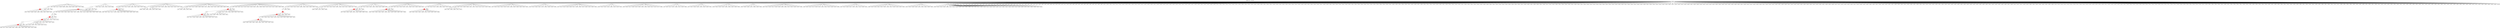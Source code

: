 digraph g {
	"62" -> "63";
	"63" [color=indianred1, style=filled, label="36"];
	"61" -> "62";
	"62" [label="30"];
	"53" -> "54";
	"54" [color=indianred1, style=filled, label="13"];
	"52" -> "53";
	"53" [label="27"];
	"52" -> "55";
	"55" [label="50"];
	"51" -> "52";
	"52" [color=indianred1, style=filled, label="45"];
	"50" -> "51";
	"51" [color=indianred1, style=filled, label="1"];
	"49" -> "50";
	"50" [label="13"];
	"48" -> "49";
	"49" [label="45"];
	"47" -> "48";
	"48" [color=indianred1, style=filled, label="21"];
	"46" -> "47";
	"47" [label="1"];
	"38" -> "39";
	"39" [color=indianred1, style=filled, label="16"];
	"37" -> "38";
	"38" [label="33"];
	"34" -> "35";
	"35" [label="3"];
	"34" -> "36";
	"36" [label="14"];
	"31" -> "32";
	"32" [label="8"];
	"28" -> "29";
	"29" [color=indianred1, style=filled, label="43"];
	"26" -> "27";
	"27" [label="47"];
	"26" -> "28";
	"28" [label="38"];
	"25" -> "26";
	"26" [color=indianred1, style=filled, label="46"];
	"24" -> "25";
	"25" [label="43"];
	"22" -> "23";
	"23" [color=indianred1, style=filled, label="12"];
	"21" -> "22";
	"22" [label="6"];
	"20" -> "21";
	"21" [color=indianred1, style=filled, label="29"];
	"19" -> "20";
	"20" [color=indianred1, style=filled, label="49"];
	"18" -> "19";
	"19" [label="12"];
	"17" -> "18";
	"18" [label="29"];
	"15" -> "16";
	"16" [label="37"];
	"13" -> "14";
	"14" [color=indianred1, style=filled, label="7"];
	"12" -> "13";
	"13" [label="10"];
	"9" -> "10";
	"10" [color=indianred1, style=filled, label="23"];
	"8" -> "9";
	"9" [label="34"];
	"6" -> "7";
	"7" [color=indianred1, style=filled, label="35"];
	"5" -> "6";
	"6" [label="31"];
	"1" -> "2";
	"2" [label="39"];
	"0" -> "1";
	"1" [label="22"];
	"0" -> "3";
	"3" [label="25"];
	"0" -> "4";
	"4" [label="18"];
	"0" -> "5";
	"5" [label="35"];
	"0" -> "8";
	"8" [label="23"];
	"0" -> "11";
	"11" [label="28"];
	"0" -> "12";
	"12" [label="7"];
	"0" -> "15";
	"15" [label="9"];
	"0" -> "17";
	"17" [label="49"];
	"0" -> "24";
	"24" [label="46"];
	"0" -> "30";
	"30" [label="24"];
	"0" -> "31";
	"31" [label="26"];
	"0" -> "33";
	"33" [label="17"];
	"0" -> "34";
	"34" [label="40"];
	"0" -> "37";
	"37" [label="16"];
	"0" -> "40";
	"40" [label="11"];
	"0" -> "41";
	"41" [label="19"];
	"0" -> "42";
	"42" [label="5"];
	"0" -> "43";
	"43" [label="48"];
	"0" -> "44";
	"44" [label="32"];
	"0" -> "45";
	"45" [label="41"];
	"0" -> "46";
	"46" [label="21"];
	"0" -> "56";
	"56" [label="44"];
	"0" -> "57";
	"57" [label="4"];
	"0" -> "58";
	"58" [label="20"];
	"0" -> "59";
	"59" [label="42"];
	"0" -> "60";
	"60" [label="2"];
	"0" -> "61";
	"61" [label="36"];
	"0" -> "64";
	"64" [label="15"];
	"0" [label="germline"];
	"15" -> "cell1";
	"cell1" [shape=box];
	"1" -> "cell2";
	"cell2" [shape=box];
	"5" -> "cell3";
	"cell3" [shape=box];
	"32" -> "cell4";
	"cell4" [shape=box];
	"40" -> "cell5";
	"cell5" [shape=box];
	"12" -> "cell6";
	"cell6" [shape=box];
	"0" -> "cell7";
	"cell7" [shape=box];
	"14" -> "cell8";
	"cell8" [shape=box];
	"48" -> "cell9";
	"cell9" [shape=box];
	"0" -> "cell10";
	"cell10" [shape=box];
	"0" -> "cell11";
	"cell11" [shape=box];
	"0" -> "cell12";
	"cell12" [shape=box];
	"0" -> "cell13";
	"cell13" [shape=box];
	"0" -> "cell14";
	"cell14" [shape=box];
	"0" -> "cell15";
	"cell15" [shape=box];
	"0" -> "cell16";
	"cell16" [shape=box];
	"0" -> "cell17";
	"cell17" [shape=box];
	"0" -> "cell18";
	"cell18" [shape=box];
	"60" -> "cell19";
	"cell19" [shape=box];
	"0" -> "cell20";
	"cell20" [shape=box];
	"55" -> "cell21";
	"cell21" [shape=box];
	"53" -> "cell22";
	"cell22" [shape=box];
	"0" -> "cell23";
	"cell23" [shape=box];
	"2" -> "cell24";
	"cell24" [shape=box];
	"0" -> "cell25";
	"cell25" [shape=box];
	"0" -> "cell26";
	"cell26" [shape=box];
	"0" -> "cell27";
	"cell27" [shape=box];
	"0" -> "cell28";
	"cell28" [shape=box];
	"60" -> "cell29";
	"cell29" [shape=box];
	"44" -> "cell30";
	"cell30" [shape=box];
	"0" -> "cell31";
	"cell31" [shape=box];
	"0" -> "cell32";
	"cell32" [shape=box];
	"0" -> "cell33";
	"cell33" [shape=box];
	"15" -> "cell34";
	"cell34" [shape=box];
	"24" -> "cell35";
	"cell35" [shape=box];
	"50" -> "cell36";
	"cell36" [shape=box];
	"0" -> "cell37";
	"cell37" [shape=box];
	"7" -> "cell38";
	"cell38" [shape=box];
	"1" -> "cell39";
	"cell39" [shape=box];
	"0" -> "cell40";
	"cell40" [shape=box];
	"61" -> "cell41";
	"cell41" [shape=box];
	"11" -> "cell42";
	"cell42" [shape=box];
	"0" -> "cell43";
	"cell43" [shape=box];
	"0" -> "cell44";
	"cell44" [shape=box];
	"0" -> "cell45";
	"cell45" [shape=box];
	"8" -> "cell46";
	"cell46" [shape=box];
	"0" -> "cell47";
	"cell47" [shape=box];
	"0" -> "cell48";
	"cell48" [shape=box];
	"25" -> "cell49";
	"cell49" [shape=box];
	"0" -> "cell50";
	"cell50" [shape=box];
	"56" -> "cell51";
	"cell51" [shape=box];
	"29" -> "cell52";
	"cell52" [shape=box];
	"0" -> "cell53";
	"cell53" [shape=box];
	"0" -> "cell54";
	"cell54" [shape=box];
	"24" -> "cell55";
	"cell55" [shape=box];
	"54" -> "cell56";
	"cell56" [shape=box];
	"0" -> "cell57";
	"cell57" [shape=box];
	"40" -> "cell58";
	"cell58" [shape=box];
	"31" -> "cell59";
	"cell59" [shape=box];
	"45" -> "cell60";
	"cell60" [shape=box];
	"47" -> "cell61";
	"cell61" [shape=box];
	"0" -> "cell62";
	"cell62" [shape=box];
	"0" -> "cell63";
	"cell63" [shape=box];
	"0" -> "cell64";
	"cell64" [shape=box];
	"13" -> "cell65";
	"cell65" [shape=box];
	"0" -> "cell66";
	"cell66" [shape=box];
	"15" -> "cell67";
	"cell67" [shape=box];
	"0" -> "cell68";
	"cell68" [shape=box];
	"57" -> "cell69";
	"cell69" [shape=box];
	"3" -> "cell70";
	"cell70" [shape=box];
	"54" -> "cell71";
	"cell71" [shape=box];
	"0" -> "cell72";
	"cell72" [shape=box];
	"0" -> "cell73";
	"cell73" [shape=box];
	"0" -> "cell74";
	"cell74" [shape=box];
	"41" -> "cell75";
	"cell75" [shape=box];
	"0" -> "cell76";
	"cell76" [shape=box];
	"0" -> "cell77";
	"cell77" [shape=box];
	"0" -> "cell78";
	"cell78" [shape=box];
	"0" -> "cell79";
	"cell79" [shape=box];
	"0" -> "cell80";
	"cell80" [shape=box];
	"2" -> "cell81";
	"cell81" [shape=box];
	"0" -> "cell82";
	"cell82" [shape=box];
	"33" -> "cell83";
	"cell83" [shape=box];
	"0" -> "cell84";
	"cell84" [shape=box];
	"0" -> "cell85";
	"cell85" [shape=box];
	"39" -> "cell86";
	"cell86" [shape=box];
	"61" -> "cell87";
	"cell87" [shape=box];
	"24" -> "cell88";
	"cell88" [shape=box];
	"45" -> "cell89";
	"cell89" [shape=box];
	"39" -> "cell90";
	"cell90" [shape=box];
	"26" -> "cell91";
	"cell91" [shape=box];
	"8" -> "cell92";
	"cell92" [shape=box];
	"0" -> "cell93";
	"cell93" [shape=box];
	"0" -> "cell94";
	"cell94" [shape=box];
	"0" -> "cell95";
	"cell95" [shape=box];
	"0" -> "cell96";
	"cell96" [shape=box];
	"0" -> "cell97";
	"cell97" [shape=box];
	"0" -> "cell98";
	"cell98" [shape=box];
	"0" -> "cell99";
	"cell99" [shape=box];
	"55" -> "cell100";
	"cell100" [shape=box];
	"0" -> "cell101";
	"cell101" [shape=box];
	"37" -> "cell102";
	"cell102" [shape=box];
	"0" -> "cell103";
	"cell103" [shape=box];
	"5" -> "cell104";
	"cell104" [shape=box];
	"50" -> "cell105";
	"cell105" [shape=box];
	"64" -> "cell106";
	"cell106" [shape=box];
	"0" -> "cell107";
	"cell107" [shape=box];
	"42" -> "cell108";
	"cell108" [shape=box];
	"57" -> "cell109";
	"cell109" [shape=box];
	"0" -> "cell110";
	"cell110" [shape=box];
	"0" -> "cell111";
	"cell111" [shape=box];
	"0" -> "cell112";
	"cell112" [shape=box];
	"11" -> "cell113";
	"cell113" [shape=box];
	"0" -> "cell114";
	"cell114" [shape=box];
	"26" -> "cell115";
	"cell115" [shape=box];
	"26" -> "cell116";
	"cell116" [shape=box];
	"29" -> "cell117";
	"cell117" [shape=box];
	"54" -> "cell118";
	"cell118" [shape=box];
	"0" -> "cell119";
	"cell119" [shape=box];
	"56" -> "cell120";
	"cell120" [shape=box];
	"0" -> "cell121";
	"cell121" [shape=box];
	"44" -> "cell122";
	"cell122" [shape=box];
	"0" -> "cell123";
	"cell123" [shape=box];
	"0" -> "cell124";
	"cell124" [shape=box];
	"0" -> "cell125";
	"cell125" [shape=box];
	"24" -> "cell126";
	"cell126" [shape=box];
	"0" -> "cell127";
	"cell127" [shape=box];
	"27" -> "cell128";
	"cell128" [shape=box];
	"34" -> "cell129";
	"cell129" [shape=box];
	"0" -> "cell130";
	"cell130" [shape=box];
	"48" -> "cell131";
	"cell131" [shape=box];
	"0" -> "cell132";
	"cell132" [shape=box];
	"3" -> "cell133";
	"cell133" [shape=box];
	"37" -> "cell134";
	"cell134" [shape=box];
	"0" -> "cell135";
	"cell135" [shape=box];
	"62" -> "cell136";
	"cell136" [shape=box];
	"0" -> "cell137";
	"cell137" [shape=box];
	"0" -> "cell138";
	"cell138" [shape=box];
	"0" -> "cell139";
	"cell139" [shape=box];
	"0" -> "cell140";
	"cell140" [shape=box];
	"39" -> "cell141";
	"cell141" [shape=box];
	"0" -> "cell142";
	"cell142" [shape=box];
	"0" -> "cell143";
	"cell143" [shape=box];
	"20" -> "cell144";
	"cell144" [shape=box];
	"0" -> "cell145";
	"cell145" [shape=box];
	"0" -> "cell146";
	"cell146" [shape=box];
	"12" -> "cell147";
	"cell147" [shape=box];
	"4" -> "cell148";
	"cell148" [shape=box];
	"11" -> "cell149";
	"cell149" [shape=box];
	"0" -> "cell150";
	"cell150" [shape=box];
	"0" -> "cell151";
	"cell151" [shape=box];
	"3" -> "cell152";
	"cell152" [shape=box];
	"34" -> "cell153";
	"cell153" [shape=box];
	"0" -> "cell154";
	"cell154" [shape=box];
	"0" -> "cell155";
	"cell155" [shape=box];
	"45" -> "cell156";
	"cell156" [shape=box];
	"0" -> "cell157";
	"cell157" [shape=box];
	"0" -> "cell158";
	"cell158" [shape=box];
	"46" -> "cell159";
	"cell159" [shape=box];
	"0" -> "cell160";
	"cell160" [shape=box];
	"0" -> "cell161";
	"cell161" [shape=box];
	"0" -> "cell162";
	"cell162" [shape=box];
	"59" -> "cell163";
	"cell163" [shape=box];
	"14" -> "cell164";
	"cell164" [shape=box];
	"0" -> "cell165";
	"cell165" [shape=box];
	"0" -> "cell166";
	"cell166" [shape=box];
	"8" -> "cell167";
	"cell167" [shape=box];
	"0" -> "cell168";
	"cell168" [shape=box];
	"44" -> "cell169";
	"cell169" [shape=box];
	"17" -> "cell170";
	"cell170" [shape=box];
	"39" -> "cell171";
	"cell171" [shape=box];
	"45" -> "cell172";
	"cell172" [shape=box];
	"5" -> "cell173";
	"cell173" [shape=box];
	"0" -> "cell174";
	"cell174" [shape=box];
	"0" -> "cell175";
	"cell175" [shape=box];
	"0" -> "cell176";
	"cell176" [shape=box];
	"61" -> "cell177";
	"cell177" [shape=box];
	"0" -> "cell178";
	"cell178" [shape=box];
	"0" -> "cell179";
	"cell179" [shape=box];
	"0" -> "cell180";
	"cell180" [shape=box];
	"0" -> "cell181";
	"cell181" [shape=box];
	"0" -> "cell182";
	"cell182" [shape=box];
	"0" -> "cell183";
	"cell183" [shape=box];
	"0" -> "cell184";
	"cell184" [shape=box];
	"0" -> "cell185";
	"cell185" [shape=box];
	"51" -> "cell186";
	"cell186" [shape=box];
	"34" -> "cell187";
	"cell187" [shape=box];
	"17" -> "cell188";
	"cell188" [shape=box];
	"24" -> "cell189";
	"cell189" [shape=box];
	"31" -> "cell190";
	"cell190" [shape=box];
	"40" -> "cell191";
	"cell191" [shape=box];
	"15" -> "cell192";
	"cell192" [shape=box];
	"0" -> "cell193";
	"cell193" [shape=box];
	"17" -> "cell194";
	"cell194" [shape=box];
	"0" -> "cell195";
	"cell195" [shape=box];
	"45" -> "cell196";
	"cell196" [shape=box];
	"41" -> "cell197";
	"cell197" [shape=box];
	"0" -> "cell198";
	"cell198" [shape=box];
	"30" -> "cell199";
	"cell199" [shape=box];
	"0" -> "cell200";
	"cell200" [shape=box];
	"0" -> "cell201";
	"cell201" [shape=box];
	"7" -> "cell202";
	"cell202" [shape=box];
	"57" -> "cell203";
	"cell203" [shape=box];
	"8" -> "cell204";
	"cell204" [shape=box];
	"0" -> "cell205";
	"cell205" [shape=box];
	"56" -> "cell206";
	"cell206" [shape=box];
	"0" -> "cell207";
	"cell207" [shape=box];
	"0" -> "cell208";
	"cell208" [shape=box];
	"0" -> "cell209";
	"cell209" [shape=box];
	"0" -> "cell210";
	"cell210" [shape=box];
	"60" -> "cell211";
	"cell211" [shape=box];
	"4" -> "cell212";
	"cell212" [shape=box];
	"0" -> "cell213";
	"cell213" [shape=box];
	"63" -> "cell214";
	"cell214" [shape=box];
	"45" -> "cell215";
	"cell215" [shape=box];
	"0" -> "cell216";
	"cell216" [shape=box];
	"51" -> "cell217";
	"cell217" [shape=box];
	"39" -> "cell218";
	"cell218" [shape=box];
	"0" -> "cell219";
	"cell219" [shape=box];
	"0" -> "cell220";
	"cell220" [shape=box];
	"46" -> "cell221";
	"cell221" [shape=box];
	"46" -> "cell222";
	"cell222" [shape=box];
	"30" -> "cell223";
	"cell223" [shape=box];
	"0" -> "cell224";
	"cell224" [shape=box];
	"8" -> "cell225";
	"cell225" [shape=box];
	"46" -> "cell226";
	"cell226" [shape=box];
	"56" -> "cell227";
	"cell227" [shape=box];
	"0" -> "cell228";
	"cell228" [shape=box];
	"0" -> "cell229";
	"cell229" [shape=box];
	"0" -> "cell230";
	"cell230" [shape=box];
	"0" -> "cell231";
	"cell231" [shape=box];
	"42" -> "cell232";
	"cell232" [shape=box];
	"0" -> "cell233";
	"cell233" [shape=box];
	"3" -> "cell234";
	"cell234" [shape=box];
	"0" -> "cell235";
	"cell235" [shape=box];
	"0" -> "cell236";
	"cell236" [shape=box];
	"0" -> "cell237";
	"cell237" [shape=box];
	"0" -> "cell238";
	"cell238" [shape=box];
	"0" -> "cell239";
	"cell239" [shape=box];
	"7" -> "cell240";
	"cell240" [shape=box];
	"37" -> "cell241";
	"cell241" [shape=box];
	"0" -> "cell242";
	"cell242" [shape=box];
	"7" -> "cell243";
	"cell243" [shape=box];
	"12" -> "cell244";
	"cell244" [shape=box];
	"0" -> "cell245";
	"cell245" [shape=box];
	"0" -> "cell246";
	"cell246" [shape=box];
	"8" -> "cell247";
	"cell247" [shape=box];
	"26" -> "cell248";
	"cell248" [shape=box];
	"0" -> "cell249";
	"cell249" [shape=box];
	"55" -> "cell250";
	"cell250" [shape=box];
	"1" -> "cell251";
	"cell251" [shape=box];
	"10" -> "cell252";
	"cell252" [shape=box];
	"8" -> "cell253";
	"cell253" [shape=box];
	"56" -> "cell254";
	"cell254" [shape=box];
	"0" -> "cell255";
	"cell255" [shape=box];
	"0" -> "cell256";
	"cell256" [shape=box];
	"10" -> "cell257";
	"cell257" [shape=box];
	"33" -> "cell258";
	"cell258" [shape=box];
	"0" -> "cell259";
	"cell259" [shape=box];
	"10" -> "cell260";
	"cell260" [shape=box];
	"0" -> "cell261";
	"cell261" [shape=box];
	"0" -> "cell262";
	"cell262" [shape=box];
	"0" -> "cell263";
	"cell263" [shape=box];
	"16" -> "cell264";
	"cell264" [shape=box];
	"0" -> "cell265";
	"cell265" [shape=box];
	"23" -> "cell266";
	"cell266" [shape=box];
	"21" -> "cell267";
	"cell267" [shape=box];
	"0" -> "cell268";
	"cell268" [shape=box];
	"42" -> "cell269";
	"cell269" [shape=box];
	"31" -> "cell270";
	"cell270" [shape=box];
	"44" -> "cell271";
	"cell271" [shape=box];
	"0" -> "cell272";
	"cell272" [shape=box];
	"0" -> "cell273";
	"cell273" [shape=box];
	"8" -> "cell274";
	"cell274" [shape=box];
	"0" -> "cell275";
	"cell275" [shape=box];
	"0" -> "cell276";
	"cell276" [shape=box];
	"33" -> "cell277";
	"cell277" [shape=box];
	"34" -> "cell278";
	"cell278" [shape=box];
	"58" -> "cell279";
	"cell279" [shape=box];
	"0" -> "cell280";
	"cell280" [shape=box];
	"24" -> "cell281";
	"cell281" [shape=box];
	"10" -> "cell282";
	"cell282" [shape=box];
	"44" -> "cell283";
	"cell283" [shape=box];
	"0" -> "cell284";
	"cell284" [shape=box];
	"1" -> "cell285";
	"cell285" [shape=box];
	"0" -> "cell286";
	"cell286" [shape=box];
	"0" -> "cell287";
	"cell287" [shape=box];
	"0" -> "cell288";
	"cell288" [shape=box];
	"0" -> "cell289";
	"cell289" [shape=box];
	"41" -> "cell290";
	"cell290" [shape=box];
	"29" -> "cell291";
	"cell291" [shape=box];
	"0" -> "cell292";
	"cell292" [shape=box];
	"0" -> "cell293";
	"cell293" [shape=box];
	"43" -> "cell294";
	"cell294" [shape=box];
	"5" -> "cell295";
	"cell295" [shape=box];
	"61" -> "cell296";
	"cell296" [shape=box];
	"51" -> "cell297";
	"cell297" [shape=box];
	"0" -> "cell298";
	"cell298" [shape=box];
	"27" -> "cell299";
	"cell299" [shape=box];
	"0" -> "cell300";
	"cell300" [shape=box];
	"57" -> "cell301";
	"cell301" [shape=box];
	"25" -> "cell302";
	"cell302" [shape=box];
	"10" -> "cell303";
	"cell303" [shape=box];
	"2" -> "cell304";
	"cell304" [shape=box];
	"0" -> "cell305";
	"cell305" [shape=box];
	"0" -> "cell306";
	"cell306" [shape=box];
	"0" -> "cell307";
	"cell307" [shape=box];
	"0" -> "cell308";
	"cell308" [shape=box];
	"14" -> "cell309";
	"cell309" [shape=box];
	"0" -> "cell310";
	"cell310" [shape=box];
	"0" -> "cell311";
	"cell311" [shape=box];
	"0" -> "cell312";
	"cell312" [shape=box];
	"0" -> "cell313";
	"cell313" [shape=box];
	"45" -> "cell314";
	"cell314" [shape=box];
	"0" -> "cell315";
	"cell315" [shape=box];
	"0" -> "cell316";
	"cell316" [shape=box];
	"0" -> "cell317";
	"cell317" [shape=box];
	"0" -> "cell318";
	"cell318" [shape=box];
	"0" -> "cell319";
	"cell319" [shape=box];
	"52" -> "cell320";
	"cell320" [shape=box];
	"56" -> "cell321";
	"cell321" [shape=box];
	"0" -> "cell322";
	"cell322" [shape=box];
	"0" -> "cell323";
	"cell323" [shape=box];
	"21" -> "cell324";
	"cell324" [shape=box];
	"0" -> "cell325";
	"cell325" [shape=box];
	"10" -> "cell326";
	"cell326" [shape=box];
	"0" -> "cell327";
	"cell327" [shape=box];
	"0" -> "cell328";
	"cell328" [shape=box];
	"3" -> "cell329";
	"cell329" [shape=box];
	"0" -> "cell330";
	"cell330" [shape=box];
	"0" -> "cell331";
	"cell331" [shape=box];
	"0" -> "cell332";
	"cell332" [shape=box];
	"29" -> "cell333";
	"cell333" [shape=box];
	"0" -> "cell334";
	"cell334" [shape=box];
	"0" -> "cell335";
	"cell335" [shape=box];
	"1" -> "cell336";
	"cell336" [shape=box];
	"13" -> "cell337";
	"cell337" [shape=box];
	"0" -> "cell338";
	"cell338" [shape=box];
	"0" -> "cell339";
	"cell339" [shape=box];
	"0" -> "cell340";
	"cell340" [shape=box];
	"0" -> "cell341";
	"cell341" [shape=box];
	"0" -> "cell342";
	"cell342" [shape=box];
	"0" -> "cell343";
	"cell343" [shape=box];
	"0" -> "cell344";
	"cell344" [shape=box];
	"0" -> "cell345";
	"cell345" [shape=box];
	"0" -> "cell346";
	"cell346" [shape=box];
	"21" -> "cell347";
	"cell347" [shape=box];
	"0" -> "cell348";
	"cell348" [shape=box];
	"15" -> "cell349";
	"cell349" [shape=box];
	"17" -> "cell350";
	"cell350" [shape=box];
	"63" -> "cell351";
	"cell351" [shape=box];
	"58" -> "cell352";
	"cell352" [shape=box];
	"41" -> "cell353";
	"cell353" [shape=box];
	"0" -> "cell354";
	"cell354" [shape=box];
	"0" -> "cell355";
	"cell355" [shape=box];
	"14" -> "cell356";
	"cell356" [shape=box];
	"0" -> "cell357";
	"cell357" [shape=box];
	"54" -> "cell358";
	"cell358" [shape=box];
	"0" -> "cell359";
	"cell359" [shape=box];
	"0" -> "cell360";
	"cell360" [shape=box];
	"0" -> "cell361";
	"cell361" [shape=box];
	"29" -> "cell362";
	"cell362" [shape=box];
	"0" -> "cell363";
	"cell363" [shape=box];
	"39" -> "cell364";
	"cell364" [shape=box];
	"0" -> "cell365";
	"cell365" [shape=box];
	"34" -> "cell366";
	"cell366" [shape=box];
	"0" -> "cell367";
	"cell367" [shape=box];
	"33" -> "cell368";
	"cell368" [shape=box];
	"0" -> "cell369";
	"cell369" [shape=box];
	"40" -> "cell370";
	"cell370" [shape=box];
	"0" -> "cell371";
	"cell371" [shape=box];
	"0" -> "cell372";
	"cell372" [shape=box];
	"18" -> "cell373";
	"cell373" [shape=box];
	"57" -> "cell374";
	"cell374" [shape=box];
	"48" -> "cell375";
	"cell375" [shape=box];
	"0" -> "cell376";
	"cell376" [shape=box];
	"28" -> "cell377";
	"cell377" [shape=box];
	"33" -> "cell378";
	"cell378" [shape=box];
	"62" -> "cell379";
	"cell379" [shape=box];
	"0" -> "cell380";
	"cell380" [shape=box];
	"0" -> "cell381";
	"cell381" [shape=box];
	"60" -> "cell382";
	"cell382" [shape=box];
	"2" -> "cell383";
	"cell383" [shape=box];
	"0" -> "cell384";
	"cell384" [shape=box];
	"0" -> "cell385";
	"cell385" [shape=box];
	"0" -> "cell386";
	"cell386" [shape=box];
	"57" -> "cell387";
	"cell387" [shape=box];
	"58" -> "cell388";
	"cell388" [shape=box];
	"61" -> "cell389";
	"cell389" [shape=box];
	"61" -> "cell390";
	"cell390" [shape=box];
	"0" -> "cell391";
	"cell391" [shape=box];
	"29" -> "cell392";
	"cell392" [shape=box];
	"15" -> "cell393";
	"cell393" [shape=box];
	"33" -> "cell394";
	"cell394" [shape=box];
	"58" -> "cell395";
	"cell395" [shape=box];
	"0" -> "cell396";
	"cell396" [shape=box];
	"30" -> "cell397";
	"cell397" [shape=box];
	"63" -> "cell398";
	"cell398" [shape=box];
	"31" -> "cell399";
	"cell399" [shape=box];
	"0" -> "cell400";
	"cell400" [shape=box];
	"0" -> "cell401";
	"cell401" [shape=box];
	"29" -> "cell402";
	"cell402" [shape=box];
	"57" -> "cell403";
	"cell403" [shape=box];
	"3" -> "cell404";
	"cell404" [shape=box];
	"0" -> "cell405";
	"cell405" [shape=box];
	"7" -> "cell406";
	"cell406" [shape=box];
	"55" -> "cell407";
	"cell407" [shape=box];
	"20" -> "cell408";
	"cell408" [shape=box];
	"0" -> "cell409";
	"cell409" [shape=box];
	"0" -> "cell410";
	"cell410" [shape=box];
	"1" -> "cell411";
	"cell411" [shape=box];
	"0" -> "cell412";
	"cell412" [shape=box];
	"45" -> "cell413";
	"cell413" [shape=box];
	"0" -> "cell414";
	"cell414" [shape=box];
	"0" -> "cell415";
	"cell415" [shape=box];
	"0" -> "cell416";
	"cell416" [shape=box];
	"57" -> "cell417";
	"cell417" [shape=box];
	"30" -> "cell418";
	"cell418" [shape=box];
	"0" -> "cell419";
	"cell419" [shape=box];
	"24" -> "cell420";
	"cell420" [shape=box];
	"24" -> "cell421";
	"cell421" [shape=box];
	"0" -> "cell422";
	"cell422" [shape=box];
	"0" -> "cell423";
	"cell423" [shape=box];
	"0" -> "cell424";
	"cell424" [shape=box];
	"0" -> "cell425";
	"cell425" [shape=box];
	"0" -> "cell426";
	"cell426" [shape=box];
	"0" -> "cell427";
	"cell427" [shape=box];
	"0" -> "cell428";
	"cell428" [shape=box];
	"11" -> "cell429";
	"cell429" [shape=box];
	"0" -> "cell430";
	"cell430" [shape=box];
	"0" -> "cell431";
	"cell431" [shape=box];
	"45" -> "cell432";
	"cell432" [shape=box];
	"33" -> "cell433";
	"cell433" [shape=box];
	"0" -> "cell434";
	"cell434" [shape=box];
	"0" -> "cell435";
	"cell435" [shape=box];
	"0" -> "cell436";
	"cell436" [shape=box];
	"0" -> "cell437";
	"cell437" [shape=box];
	"33" -> "cell438";
	"cell438" [shape=box];
	"0" -> "cell439";
	"cell439" [shape=box];
	"0" -> "cell440";
	"cell440" [shape=box];
	"0" -> "cell441";
	"cell441" [shape=box];
	"0" -> "cell442";
	"cell442" [shape=box];
	"0" -> "cell443";
	"cell443" [shape=box];
	"15" -> "cell444";
	"cell444" [shape=box];
	"0" -> "cell445";
	"cell445" [shape=box];
	"0" -> "cell446";
	"cell446" [shape=box];
	"0" -> "cell447";
	"cell447" [shape=box];
	"42" -> "cell448";
	"cell448" [shape=box];
	"0" -> "cell449";
	"cell449" [shape=box];
	"0" -> "cell450";
	"cell450" [shape=box];
	"0" -> "cell451";
	"cell451" [shape=box];
	"0" -> "cell452";
	"cell452" [shape=box];
	"0" -> "cell453";
	"cell453" [shape=box];
	"61" -> "cell454";
	"cell454" [shape=box];
	"60" -> "cell455";
	"cell455" [shape=box];
	"51" -> "cell456";
	"cell456" [shape=box];
	"0" -> "cell457";
	"cell457" [shape=box];
	"11" -> "cell458";
	"cell458" [shape=box];
	"5" -> "cell459";
	"cell459" [shape=box];
	"0" -> "cell460";
	"cell460" [shape=box];
	"12" -> "cell461";
	"cell461" [shape=box];
	"32" -> "cell462";
	"cell462" [shape=box];
	"0" -> "cell463";
	"cell463" [shape=box];
	"0" -> "cell464";
	"cell464" [shape=box];
	"34" -> "cell465";
	"cell465" [shape=box];
	"40" -> "cell466";
	"cell466" [shape=box];
	"0" -> "cell467";
	"cell467" [shape=box];
	"3" -> "cell468";
	"cell468" [shape=box];
	"45" -> "cell469";
	"cell469" [shape=box];
	"60" -> "cell470";
	"cell470" [shape=box];
	"11" -> "cell471";
	"cell471" [shape=box];
	"1" -> "cell472";
	"cell472" [shape=box];
	"39" -> "cell473";
	"cell473" [shape=box];
	"15" -> "cell474";
	"cell474" [shape=box];
	"0" -> "cell475";
	"cell475" [shape=box];
	"58" -> "cell476";
	"cell476" [shape=box];
	"15" -> "cell477";
	"cell477" [shape=box];
	"0" -> "cell478";
	"cell478" [shape=box];
	"0" -> "cell479";
	"cell479" [shape=box];
	"0" -> "cell480";
	"cell480" [shape=box];
	"59" -> "cell481";
	"cell481" [shape=box];
	"4" -> "cell482";
	"cell482" [shape=box];
	"0" -> "cell483";
	"cell483" [shape=box];
	"37" -> "cell484";
	"cell484" [shape=box];
	"0" -> "cell485";
	"cell485" [shape=box];
	"33" -> "cell486";
	"cell486" [shape=box];
	"0" -> "cell487";
	"cell487" [shape=box];
	"11" -> "cell488";
	"cell488" [shape=box];
	"44" -> "cell489";
	"cell489" [shape=box];
	"42" -> "cell490";
	"cell490" [shape=box];
	"0" -> "cell491";
	"cell491" [shape=box];
	"0" -> "cell492";
	"cell492" [shape=box];
	"63" -> "cell493";
	"cell493" [shape=box];
	"41" -> "cell494";
	"cell494" [shape=box];
	"0" -> "cell495";
	"cell495" [shape=box];
	"31" -> "cell496";
	"cell496" [shape=box];
	"24" -> "cell497";
	"cell497" [shape=box];
	"42" -> "cell498";
	"cell498" [shape=box];
	"23" -> "cell499";
	"cell499" [shape=box];
	"26" -> "cell500";
	"cell500" [shape=box];
	"14" -> "cell501";
	"cell501" [shape=box];
	"0" -> "cell502";
	"cell502" [shape=box];
	"14" -> "cell503";
	"cell503" [shape=box];
	"37" -> "cell504";
	"cell504" [shape=box];
	"63" -> "cell505";
	"cell505" [shape=box];
	"8" -> "cell506";
	"cell506" [shape=box];
	"0" -> "cell507";
	"cell507" [shape=box];
	"0" -> "cell508";
	"cell508" [shape=box];
	"11" -> "cell509";
	"cell509" [shape=box];
	"0" -> "cell510";
	"cell510" [shape=box];
	"0" -> "cell511";
	"cell511" [shape=box];
	"0" -> "cell512";
	"cell512" [shape=box];
	"1" -> "cell513";
	"cell513" [shape=box];
	"59" -> "cell514";
	"cell514" [shape=box];
	"0" -> "cell515";
	"cell515" [shape=box];
	"0" -> "cell516";
	"cell516" [shape=box];
	"0" -> "cell517";
	"cell517" [shape=box];
	"26" -> "cell518";
	"cell518" [shape=box];
	"0" -> "cell519";
	"cell519" [shape=box];
	"0" -> "cell520";
	"cell520" [shape=box];
	"0" -> "cell521";
	"cell521" [shape=box];
	"52" -> "cell522";
	"cell522" [shape=box];
	"21" -> "cell523";
	"cell523" [shape=box];
	"58" -> "cell524";
	"cell524" [shape=box];
	"27" -> "cell525";
	"cell525" [shape=box];
	"41" -> "cell526";
	"cell526" [shape=box];
	"27" -> "cell527";
	"cell527" [shape=box];
	"16" -> "cell528";
	"cell528" [shape=box];
	"23" -> "cell529";
	"cell529" [shape=box];
	"0" -> "cell530";
	"cell530" [shape=box];
	"45" -> "cell531";
	"cell531" [shape=box];
	"39" -> "cell532";
	"cell532" [shape=box];
	"42" -> "cell533";
	"cell533" [shape=box];
	"48" -> "cell534";
	"cell534" [shape=box];
	"41" -> "cell535";
	"cell535" [shape=box];
	"9" -> "cell536";
	"cell536" [shape=box];
	"0" -> "cell537";
	"cell537" [shape=box];
	"0" -> "cell538";
	"cell538" [shape=box];
	"0" -> "cell539";
	"cell539" [shape=box];
	"12" -> "cell540";
	"cell540" [shape=box];
	"0" -> "cell541";
	"cell541" [shape=box];
	"0" -> "cell542";
	"cell542" [shape=box];
	"0" -> "cell543";
	"cell543" [shape=box];
	"0" -> "cell544";
	"cell544" [shape=box];
	"0" -> "cell545";
	"cell545" [shape=box];
	"5" -> "cell546";
	"cell546" [shape=box];
	"54" -> "cell547";
	"cell547" [shape=box];
	"0" -> "cell548";
	"cell548" [shape=box];
	"0" -> "cell549";
	"cell549" [shape=box];
	"0" -> "cell550";
	"cell550" [shape=box];
	"0" -> "cell551";
	"cell551" [shape=box];
	"9" -> "cell552";
	"cell552" [shape=box];
	"60" -> "cell553";
	"cell553" [shape=box];
	"0" -> "cell554";
	"cell554" [shape=box];
	"0" -> "cell555";
	"cell555" [shape=box];
	"27" -> "cell556";
	"cell556" [shape=box];
	"0" -> "cell557";
	"cell557" [shape=box];
	"0" -> "cell558";
	"cell558" [shape=box];
	"54" -> "cell559";
	"cell559" [shape=box];
	"0" -> "cell560";
	"cell560" [shape=box];
	"34" -> "cell561";
	"cell561" [shape=box];
	"30" -> "cell562";
	"cell562" [shape=box];
	"24" -> "cell563";
	"cell563" [shape=box];
	"64" -> "cell564";
	"cell564" [shape=box];
	"31" -> "cell565";
	"cell565" [shape=box];
	"63" -> "cell566";
	"cell566" [shape=box];
	"37" -> "cell567";
	"cell567" [shape=box];
	"0" -> "cell568";
	"cell568" [shape=box];
	"14" -> "cell569";
	"cell569" [shape=box];
	"0" -> "cell570";
	"cell570" [shape=box];
	"0" -> "cell571";
	"cell571" [shape=box];
	"0" -> "cell572";
	"cell572" [shape=box];
	"0" -> "cell573";
	"cell573" [shape=box];
	"11" -> "cell574";
	"cell574" [shape=box];
	"0" -> "cell575";
	"cell575" [shape=box];
	"0" -> "cell576";
	"cell576" [shape=box];
	"0" -> "cell577";
	"cell577" [shape=box];
	"7" -> "cell578";
	"cell578" [shape=box];
	"0" -> "cell579";
	"cell579" [shape=box];
	"0" -> "cell580";
	"cell580" [shape=box];
	"0" -> "cell581";
	"cell581" [shape=box];
	"0" -> "cell582";
	"cell582" [shape=box];
	"61" -> "cell583";
	"cell583" [shape=box];
	"0" -> "cell584";
	"cell584" [shape=box];
	"0" -> "cell585";
	"cell585" [shape=box];
	"17" -> "cell586";
	"cell586" [shape=box];
	"0" -> "cell587";
	"cell587" [shape=box];
	"0" -> "cell588";
	"cell588" [shape=box];
	"39" -> "cell589";
	"cell589" [shape=box];
	"48" -> "cell590";
	"cell590" [shape=box];
	"48" -> "cell591";
	"cell591" [shape=box];
	"11" -> "cell592";
	"cell592" [shape=box];
	"0" -> "cell593";
	"cell593" [shape=box];
	"0" -> "cell594";
	"cell594" [shape=box];
	"0" -> "cell595";
	"cell595" [shape=box];
	"29" -> "cell596";
	"cell596" [shape=box];
	"0" -> "cell597";
	"cell597" [shape=box];
	"0" -> "cell598";
	"cell598" [shape=box];
	"0" -> "cell599";
	"cell599" [shape=box];
	"0" -> "cell600";
	"cell600" [shape=box];
	"0" -> "cell601";
	"cell601" [shape=box];
	"23" -> "cell602";
	"cell602" [shape=box];
	"36" -> "cell603";
	"cell603" [shape=box];
	"0" -> "cell604";
	"cell604" [shape=box];
	"47" -> "cell605";
	"cell605" [shape=box];
	"0" -> "cell606";
	"cell606" [shape=box];
	"0" -> "cell607";
	"cell607" [shape=box];
	"12" -> "cell608";
	"cell608" [shape=box];
	"0" -> "cell609";
	"cell609" [shape=box];
	"34" -> "cell610";
	"cell610" [shape=box];
	"27" -> "cell611";
	"cell611" [shape=box];
	"59" -> "cell612";
	"cell612" [shape=box];
	"0" -> "cell613";
	"cell613" [shape=box];
	"33" -> "cell614";
	"cell614" [shape=box];
	"0" -> "cell615";
	"cell615" [shape=box];
	"0" -> "cell616";
	"cell616" [shape=box];
	"48" -> "cell617";
	"cell617" [shape=box];
	"0" -> "cell618";
	"cell618" [shape=box];
	"0" -> "cell619";
	"cell619" [shape=box];
	"0" -> "cell620";
	"cell620" [shape=box];
	"0" -> "cell621";
	"cell621" [shape=box];
	"48" -> "cell622";
	"cell622" [shape=box];
	"3" -> "cell623";
	"cell623" [shape=box];
	"0" -> "cell624";
	"cell624" [shape=box];
	"28" -> "cell625";
	"cell625" [shape=box];
	"38" -> "cell626";
	"cell626" [shape=box];
	"10" -> "cell627";
	"cell627" [shape=box];
	"17" -> "cell628";
	"cell628" [shape=box];
	"60" -> "cell629";
	"cell629" [shape=box];
	"0" -> "cell630";
	"cell630" [shape=box];
	"17" -> "cell631";
	"cell631" [shape=box];
	"0" -> "cell632";
	"cell632" [shape=box];
	"17" -> "cell633";
	"cell633" [shape=box];
	"44" -> "cell634";
	"cell634" [shape=box];
	"0" -> "cell635";
	"cell635" [shape=box];
	"42" -> "cell636";
	"cell636" [shape=box];
	"54" -> "cell637";
	"cell637" [shape=box];
	"0" -> "cell638";
	"cell638" [shape=box];
	"0" -> "cell639";
	"cell639" [shape=box];
	"32" -> "cell640";
	"cell640" [shape=box];
	"63" -> "cell641";
	"cell641" [shape=box];
	"44" -> "cell642";
	"cell642" [shape=box];
	"0" -> "cell643";
	"cell643" [shape=box];
	"64" -> "cell644";
	"cell644" [shape=box];
	"8" -> "cell645";
	"cell645" [shape=box];
	"0" -> "cell646";
	"cell646" [shape=box];
	"55" -> "cell647";
	"cell647" [shape=box];
	"0" -> "cell648";
	"cell648" [shape=box];
	"0" -> "cell649";
	"cell649" [shape=box];
	"0" -> "cell650";
	"cell650" [shape=box];
	"58" -> "cell651";
	"cell651" [shape=box];
	"0" -> "cell652";
	"cell652" [shape=box];
	"61" -> "cell653";
	"cell653" [shape=box];
	"0" -> "cell654";
	"cell654" [shape=box];
	"63" -> "cell655";
	"cell655" [shape=box];
	"3" -> "cell656";
	"cell656" [shape=box];
	"12" -> "cell657";
	"cell657" [shape=box];
	"60" -> "cell658";
	"cell658" [shape=box];
	"0" -> "cell659";
	"cell659" [shape=box];
	"0" -> "cell660";
	"cell660" [shape=box];
	"0" -> "cell661";
	"cell661" [shape=box];
	"0" -> "cell662";
	"cell662" [shape=box];
	"0" -> "cell663";
	"cell663" [shape=box];
	"0" -> "cell664";
	"cell664" [shape=box];
	"0" -> "cell665";
	"cell665" [shape=box];
	"0" -> "cell666";
	"cell666" [shape=box];
	"0" -> "cell667";
	"cell667" [shape=box];
	"14" -> "cell668";
	"cell668" [shape=box];
	"0" -> "cell669";
	"cell669" [shape=box];
	"53" -> "cell670";
	"cell670" [shape=box];
	"48" -> "cell671";
	"cell671" [shape=box];
	"4" -> "cell672";
	"cell672" [shape=box];
	"0" -> "cell673";
	"cell673" [shape=box];
	"11" -> "cell674";
	"cell674" [shape=box];
	"0" -> "cell675";
	"cell675" [shape=box];
	"37" -> "cell676";
	"cell676" [shape=box];
	"0" -> "cell677";
	"cell677" [shape=box];
	"0" -> "cell678";
	"cell678" [shape=box];
	"0" -> "cell679";
	"cell679" [shape=box];
	"0" -> "cell680";
	"cell680" [shape=box];
	"0" -> "cell681";
	"cell681" [shape=box];
	"0" -> "cell682";
	"cell682" [shape=box];
	"54" -> "cell683";
	"cell683" [shape=box];
	"43" -> "cell684";
	"cell684" [shape=box];
	"0" -> "cell685";
	"cell685" [shape=box];
	"54" -> "cell686";
	"cell686" [shape=box];
	"59" -> "cell687";
	"cell687" [shape=box];
	"23" -> "cell688";
	"cell688" [shape=box];
	"15" -> "cell689";
	"cell689" [shape=box];
	"0" -> "cell690";
	"cell690" [shape=box];
	"0" -> "cell691";
	"cell691" [shape=box];
	"54" -> "cell692";
	"cell692" [shape=box];
	"0" -> "cell693";
	"cell693" [shape=box];
	"17" -> "cell694";
	"cell694" [shape=box];
	"45" -> "cell695";
	"cell695" [shape=box];
	"43" -> "cell696";
	"cell696" [shape=box];
	"24" -> "cell697";
	"cell697" [shape=box];
	"39" -> "cell698";
	"cell698" [shape=box];
	"0" -> "cell699";
	"cell699" [shape=box];
	"0" -> "cell700";
	"cell700" [shape=box];
	"55" -> "cell701";
	"cell701" [shape=box];
	"8" -> "cell702";
	"cell702" [shape=box];
	"0" -> "cell703";
	"cell703" [shape=box];
	"0" -> "cell704";
	"cell704" [shape=box];
	"24" -> "cell705";
	"cell705" [shape=box];
	"21" -> "cell706";
	"cell706" [shape=box];
	"0" -> "cell707";
	"cell707" [shape=box];
	"10" -> "cell708";
	"cell708" [shape=box];
	"51" -> "cell709";
	"cell709" [shape=box];
	"0" -> "cell710";
	"cell710" [shape=box];
	"0" -> "cell711";
	"cell711" [shape=box];
	"31" -> "cell712";
	"cell712" [shape=box];
	"38" -> "cell713";
	"cell713" [shape=box];
	"0" -> "cell714";
	"cell714" [shape=box];
	"1" -> "cell715";
	"cell715" [shape=box];
	"55" -> "cell716";
	"cell716" [shape=box];
	"0" -> "cell717";
	"cell717" [shape=box];
	"48" -> "cell718";
	"cell718" [shape=box];
	"0" -> "cell719";
	"cell719" [shape=box];
	"24" -> "cell720";
	"cell720" [shape=box];
	"2" -> "cell721";
	"cell721" [shape=box];
	"61" -> "cell722";
	"cell722" [shape=box];
	"2" -> "cell723";
	"cell723" [shape=box];
	"0" -> "cell724";
	"cell724" [shape=box];
	"52" -> "cell725";
	"cell725" [shape=box];
	"54" -> "cell726";
	"cell726" [shape=box];
	"1" -> "cell727";
	"cell727" [shape=box];
	"0" -> "cell728";
	"cell728" [shape=box];
	"46" -> "cell729";
	"cell729" [shape=box];
	"0" -> "cell730";
	"cell730" [shape=box];
	"24" -> "cell731";
	"cell731" [shape=box];
	"56" -> "cell732";
	"cell732" [shape=box];
	"0" -> "cell733";
	"cell733" [shape=box];
	"0" -> "cell734";
	"cell734" [shape=box];
	"0" -> "cell735";
	"cell735" [shape=box];
	"0" -> "cell736";
	"cell736" [shape=box];
	"0" -> "cell737";
	"cell737" [shape=box];
	"0" -> "cell738";
	"cell738" [shape=box];
	"0" -> "cell739";
	"cell739" [shape=box];
	"0" -> "cell740";
	"cell740" [shape=box];
	"60" -> "cell741";
	"cell741" [shape=box];
	"26" -> "cell742";
	"cell742" [shape=box];
	"0" -> "cell743";
	"cell743" [shape=box];
	"0" -> "cell744";
	"cell744" [shape=box];
	"47" -> "cell745";
	"cell745" [shape=box];
	"33" -> "cell746";
	"cell746" [shape=box];
	"0" -> "cell747";
	"cell747" [shape=box];
	"21" -> "cell748";
	"cell748" [shape=box];
	"0" -> "cell749";
	"cell749" [shape=box];
	"0" -> "cell750";
	"cell750" [shape=box];
	"40" -> "cell751";
	"cell751" [shape=box];
	"0" -> "cell752";
	"cell752" [shape=box];
	"64" -> "cell753";
	"cell753" [shape=box];
	"43" -> "cell754";
	"cell754" [shape=box];
	"0" -> "cell755";
	"cell755" [shape=box];
	"0" -> "cell756";
	"cell756" [shape=box];
	"44" -> "cell757";
	"cell757" [shape=box];
	"17" -> "cell758";
	"cell758" [shape=box];
	"0" -> "cell759";
	"cell759" [shape=box];
	"0" -> "cell760";
	"cell760" [shape=box];
	"0" -> "cell761";
	"cell761" [shape=box];
	"0" -> "cell762";
	"cell762" [shape=box];
	"32" -> "cell763";
	"cell763" [shape=box];
	"21" -> "cell764";
	"cell764" [shape=box];
	"0" -> "cell765";
	"cell765" [shape=box];
	"0" -> "cell766";
	"cell766" [shape=box];
	"34" -> "cell767";
	"cell767" [shape=box];
	"40" -> "cell768";
	"cell768" [shape=box];
	"37" -> "cell769";
	"cell769" [shape=box];
	"0" -> "cell770";
	"cell770" [shape=box];
	"15" -> "cell771";
	"cell771" [shape=box];
	"33" -> "cell772";
	"cell772" [shape=box];
	"4" -> "cell773";
	"cell773" [shape=box];
	"59" -> "cell774";
	"cell774" [shape=box];
	"0" -> "cell775";
	"cell775" [shape=box];
	"16" -> "cell776";
	"cell776" [shape=box];
	"0" -> "cell777";
	"cell777" [shape=box];
	"0" -> "cell778";
	"cell778" [shape=box];
	"0" -> "cell779";
	"cell779" [shape=box];
	"0" -> "cell780";
	"cell780" [shape=box];
	"29" -> "cell781";
	"cell781" [shape=box];
	"14" -> "cell782";
	"cell782" [shape=box];
	"0" -> "cell783";
	"cell783" [shape=box];
	"30" -> "cell784";
	"cell784" [shape=box];
	"30" -> "cell785";
	"cell785" [shape=box];
	"0" -> "cell786";
	"cell786" [shape=box];
	"59" -> "cell787";
	"cell787" [shape=box];
	"7" -> "cell788";
	"cell788" [shape=box];
	"36" -> "cell789";
	"cell789" [shape=box];
	"0" -> "cell790";
	"cell790" [shape=box];
	"0" -> "cell791";
	"cell791" [shape=box];
	"1" -> "cell792";
	"cell792" [shape=box];
	"0" -> "cell793";
	"cell793" [shape=box];
	"0" -> "cell794";
	"cell794" [shape=box];
	"49" -> "cell795";
	"cell795" [shape=box];
	"0" -> "cell796";
	"cell796" [shape=box];
	"0" -> "cell797";
	"cell797" [shape=box];
	"0" -> "cell798";
	"cell798" [shape=box];
	"29" -> "cell799";
	"cell799" [shape=box];
	"0" -> "cell800";
	"cell800" [shape=box];
	"60" -> "cell801";
	"cell801" [shape=box];
	"39" -> "cell802";
	"cell802" [shape=box];
	"0" -> "cell803";
	"cell803" [shape=box];
	"31" -> "cell804";
	"cell804" [shape=box];
	"0" -> "cell805";
	"cell805" [shape=box];
	"0" -> "cell806";
	"cell806" [shape=box];
	"0" -> "cell807";
	"cell807" [shape=box];
	"0" -> "cell808";
	"cell808" [shape=box];
	"43" -> "cell809";
	"cell809" [shape=box];
	"37" -> "cell810";
	"cell810" [shape=box];
	"0" -> "cell811";
	"cell811" [shape=box];
	"0" -> "cell812";
	"cell812" [shape=box];
	"0" -> "cell813";
	"cell813" [shape=box];
	"0" -> "cell814";
	"cell814" [shape=box];
	"59" -> "cell815";
	"cell815" [shape=box];
	"21" -> "cell816";
	"cell816" [shape=box];
	"0" -> "cell817";
	"cell817" [shape=box];
	"30" -> "cell818";
	"cell818" [shape=box];
	"31" -> "cell819";
	"cell819" [shape=box];
	"0" -> "cell820";
	"cell820" [shape=box];
	"0" -> "cell821";
	"cell821" [shape=box];
	"36" -> "cell822";
	"cell822" [shape=box];
	"52" -> "cell823";
	"cell823" [shape=box];
	"0" -> "cell824";
	"cell824" [shape=box];
	"10" -> "cell825";
	"cell825" [shape=box];
	"0" -> "cell826";
	"cell826" [shape=box];
	"64" -> "cell827";
	"cell827" [shape=box];
	"0" -> "cell828";
	"cell828" [shape=box];
	"0" -> "cell829";
	"cell829" [shape=box];
	"48" -> "cell830";
	"cell830" [shape=box];
	"23" -> "cell831";
	"cell831" [shape=box];
	"0" -> "cell832";
	"cell832" [shape=box];
	"3" -> "cell833";
	"cell833" [shape=box];
	"0" -> "cell834";
	"cell834" [shape=box];
	"13" -> "cell835";
	"cell835" [shape=box];
	"0" -> "cell836";
	"cell836" [shape=box];
	"0" -> "cell837";
	"cell837" [shape=box];
	"0" -> "cell838";
	"cell838" [shape=box];
	"0" -> "cell839";
	"cell839" [shape=box];
	"0" -> "cell840";
	"cell840" [shape=box];
	"0" -> "cell841";
	"cell841" [shape=box];
	"0" -> "cell842";
	"cell842" [shape=box];
	"7" -> "cell843";
	"cell843" [shape=box];
	"11" -> "cell844";
	"cell844" [shape=box];
	"0" -> "cell845";
	"cell845" [shape=box];
	"0" -> "cell846";
	"cell846" [shape=box];
	"41" -> "cell847";
	"cell847" [shape=box];
	"10" -> "cell848";
	"cell848" [shape=box];
	"0" -> "cell849";
	"cell849" [shape=box];
	"64" -> "cell850";
	"cell850" [shape=box];
	"31" -> "cell851";
	"cell851" [shape=box];
	"24" -> "cell852";
	"cell852" [shape=box];
	"16" -> "cell853";
	"cell853" [shape=box];
	"4" -> "cell854";
	"cell854" [shape=box];
	"0" -> "cell855";
	"cell855" [shape=box];
	"54" -> "cell856";
	"cell856" [shape=box];
	"0" -> "cell857";
	"cell857" [shape=box];
	"31" -> "cell858";
	"cell858" [shape=box];
	"0" -> "cell859";
	"cell859" [shape=box];
	"0" -> "cell860";
	"cell860" [shape=box];
	"0" -> "cell861";
	"cell861" [shape=box];
	"46" -> "cell862";
	"cell862" [shape=box];
	"0" -> "cell863";
	"cell863" [shape=box];
	"0" -> "cell864";
	"cell864" [shape=box];
	"58" -> "cell865";
	"cell865" [shape=box];
	"0" -> "cell866";
	"cell866" [shape=box];
	"0" -> "cell867";
	"cell867" [shape=box];
	"35" -> "cell868";
	"cell868" [shape=box];
	"0" -> "cell869";
	"cell869" [shape=box];
	"0" -> "cell870";
	"cell870" [shape=box];
	"15" -> "cell871";
	"cell871" [shape=box];
	"34" -> "cell872";
	"cell872" [shape=box];
	"44" -> "cell873";
	"cell873" [shape=box];
	"0" -> "cell874";
	"cell874" [shape=box];
	"5" -> "cell875";
	"cell875" [shape=box];
	"57" -> "cell876";
	"cell876" [shape=box];
	"0" -> "cell877";
	"cell877" [shape=box];
	"52" -> "cell878";
	"cell878" [shape=box];
	"59" -> "cell879";
	"cell879" [shape=box];
	"0" -> "cell880";
	"cell880" [shape=box];
	"0" -> "cell881";
	"cell881" [shape=box];
	"0" -> "cell882";
	"cell882" [shape=box];
	"0" -> "cell883";
	"cell883" [shape=box];
	"44" -> "cell884";
	"cell884" [shape=box];
	"24" -> "cell885";
	"cell885" [shape=box];
	"64" -> "cell886";
	"cell886" [shape=box];
	"63" -> "cell887";
	"cell887" [shape=box];
	"20" -> "cell888";
	"cell888" [shape=box];
	"0" -> "cell889";
	"cell889" [shape=box];
	"0" -> "cell890";
	"cell890" [shape=box];
	"64" -> "cell891";
	"cell891" [shape=box];
	"61" -> "cell892";
	"cell892" [shape=box];
	"0" -> "cell893";
	"cell893" [shape=box];
	"58" -> "cell894";
	"cell894" [shape=box];
	"35" -> "cell895";
	"cell895" [shape=box];
	"12" -> "cell896";
	"cell896" [shape=box];
	"5" -> "cell897";
	"cell897" [shape=box];
	"4" -> "cell898";
	"cell898" [shape=box];
	"0" -> "cell899";
	"cell899" [shape=box];
	"31" -> "cell900";
	"cell900" [shape=box];
	"0" -> "cell901";
	"cell901" [shape=box];
	"23" -> "cell902";
	"cell902" [shape=box];
	"36" -> "cell903";
	"cell903" [shape=box];
	"56" -> "cell904";
	"cell904" [shape=box];
	"23" -> "cell905";
	"cell905" [shape=box];
	"0" -> "cell906";
	"cell906" [shape=box];
	"0" -> "cell907";
	"cell907" [shape=box];
	"43" -> "cell908";
	"cell908" [shape=box];
	"0" -> "cell909";
	"cell909" [shape=box];
	"60" -> "cell910";
	"cell910" [shape=box];
	"56" -> "cell911";
	"cell911" [shape=box];
	"0" -> "cell912";
	"cell912" [shape=box];
	"0" -> "cell913";
	"cell913" [shape=box];
	"0" -> "cell914";
	"cell914" [shape=box];
	"57" -> "cell915";
	"cell915" [shape=box];
	"26" -> "cell916";
	"cell916" [shape=box];
	"59" -> "cell917";
	"cell917" [shape=box];
	"0" -> "cell918";
	"cell918" [shape=box];
	"0" -> "cell919";
	"cell919" [shape=box];
	"0" -> "cell920";
	"cell920" [shape=box];
	"48" -> "cell921";
	"cell921" [shape=box];
	"52" -> "cell922";
	"cell922" [shape=box];
	"48" -> "cell923";
	"cell923" [shape=box];
	"64" -> "cell924";
	"cell924" [shape=box];
	"44" -> "cell925";
	"cell925" [shape=box];
	"0" -> "cell926";
	"cell926" [shape=box];
	"0" -> "cell927";
	"cell927" [shape=box];
	"4" -> "cell928";
	"cell928" [shape=box];
	"43" -> "cell929";
	"cell929" [shape=box];
	"4" -> "cell930";
	"cell930" [shape=box];
	"0" -> "cell931";
	"cell931" [shape=box];
	"0" -> "cell932";
	"cell932" [shape=box];
	"0" -> "cell933";
	"cell933" [shape=box];
	"31" -> "cell934";
	"cell934" [shape=box];
	"60" -> "cell935";
	"cell935" [shape=box];
	"0" -> "cell936";
	"cell936" [shape=box];
	"22" -> "cell937";
	"cell937" [shape=box];
	"0" -> "cell938";
	"cell938" [shape=box];
	"0" -> "cell939";
	"cell939" [shape=box];
	"3" -> "cell940";
	"cell940" [shape=box];
	"0" -> "cell941";
	"cell941" [shape=box];
	"23" -> "cell942";
	"cell942" [shape=box];
	"0" -> "cell943";
	"cell943" [shape=box];
	"0" -> "cell944";
	"cell944" [shape=box];
	"0" -> "cell945";
	"cell945" [shape=box];
	"0" -> "cell946";
	"cell946" [shape=box];
	"47" -> "cell947";
	"cell947" [shape=box];
	"48" -> "cell948";
	"cell948" [shape=box];
	"0" -> "cell949";
	"cell949" [shape=box];
	"0" -> "cell950";
	"cell950" [shape=box];
	"0" -> "cell951";
	"cell951" [shape=box];
	"11" -> "cell952";
	"cell952" [shape=box];
	"40" -> "cell953";
	"cell953" [shape=box];
	"0" -> "cell954";
	"cell954" [shape=box];
	"60" -> "cell955";
	"cell955" [shape=box];
	"12" -> "cell956";
	"cell956" [shape=box];
	"0" -> "cell957";
	"cell957" [shape=box];
	"6" -> "cell958";
	"cell958" [shape=box];
	"0" -> "cell959";
	"cell959" [shape=box];
	"31" -> "cell960";
	"cell960" [shape=box];
	"59" -> "cell961";
	"cell961" [shape=box];
	"35" -> "cell962";
	"cell962" [shape=box];
	"0" -> "cell963";
	"cell963" [shape=box];
	"0" -> "cell964";
	"cell964" [shape=box];
	"0" -> "cell965";
	"cell965" [shape=box];
	"59" -> "cell966";
	"cell966" [shape=box];
	"3" -> "cell967";
	"cell967" [shape=box];
	"0" -> "cell968";
	"cell968" [shape=box];
	"0" -> "cell969";
	"cell969" [shape=box];
	"0" -> "cell970";
	"cell970" [shape=box];
	"0" -> "cell971";
	"cell971" [shape=box];
	"23" -> "cell972";
	"cell972" [shape=box];
	"7" -> "cell973";
	"cell973" [shape=box];
	"57" -> "cell974";
	"cell974" [shape=box];
	"0" -> "cell975";
	"cell975" [shape=box];
	"57" -> "cell976";
	"cell976" [shape=box];
	"10" -> "cell977";
	"cell977" [shape=box];
	"0" -> "cell978";
	"cell978" [shape=box];
	"18" -> "cell979";
	"cell979" [shape=box];
	"0" -> "cell980";
	"cell980" [shape=box];
	"7" -> "cell981";
	"cell981" [shape=box];
	"44" -> "cell982";
	"cell982" [shape=box];
	"32" -> "cell983";
	"cell983" [shape=box];
	"24" -> "cell984";
	"cell984" [shape=box];
	"1" -> "cell985";
	"cell985" [shape=box];
	"42" -> "cell986";
	"cell986" [shape=box];
	"39" -> "cell987";
	"cell987" [shape=box];
	"21" -> "cell988";
	"cell988" [shape=box];
	"0" -> "cell989";
	"cell989" [shape=box];
	"0" -> "cell990";
	"cell990" [shape=box];
	"20" -> "cell991";
	"cell991" [shape=box];
	"21" -> "cell992";
	"cell992" [shape=box];
	"48" -> "cell993";
	"cell993" [shape=box];
	"10" -> "cell994";
	"cell994" [shape=box];
	"62" -> "cell995";
	"cell995" [shape=box];
	"33" -> "cell996";
	"cell996" [shape=box];
	"21" -> "cell997";
	"cell997" [shape=box];
	"0" -> "cell998";
	"cell998" [shape=box];
	"16" -> "cell999";
	"cell999" [shape=box];
	"0" -> "cell1000";
	"cell1000" [shape=box];
	labelloc="t";
	label="Confidence score: -1932.595706";
}
